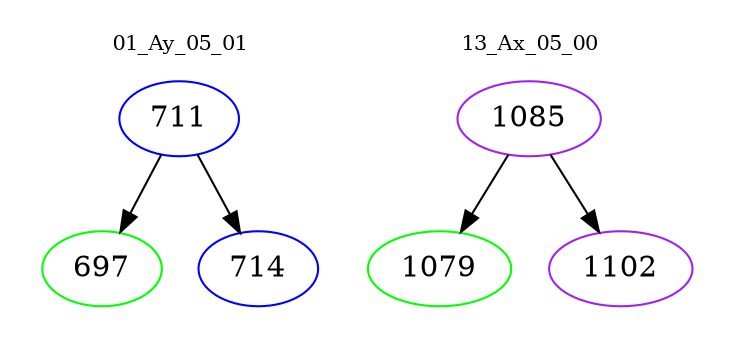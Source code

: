 digraph{
subgraph cluster_0 {
color = white
label = "01_Ay_05_01";
fontsize=10;
T0_711 [label="711", color="blue"]
T0_711 -> T0_697 [color="black"]
T0_697 [label="697", color="green"]
T0_711 -> T0_714 [color="black"]
T0_714 [label="714", color="blue"]
}
subgraph cluster_1 {
color = white
label = "13_Ax_05_00";
fontsize=10;
T1_1085 [label="1085", color="purple"]
T1_1085 -> T1_1079 [color="black"]
T1_1079 [label="1079", color="green"]
T1_1085 -> T1_1102 [color="black"]
T1_1102 [label="1102", color="purple"]
}
}
